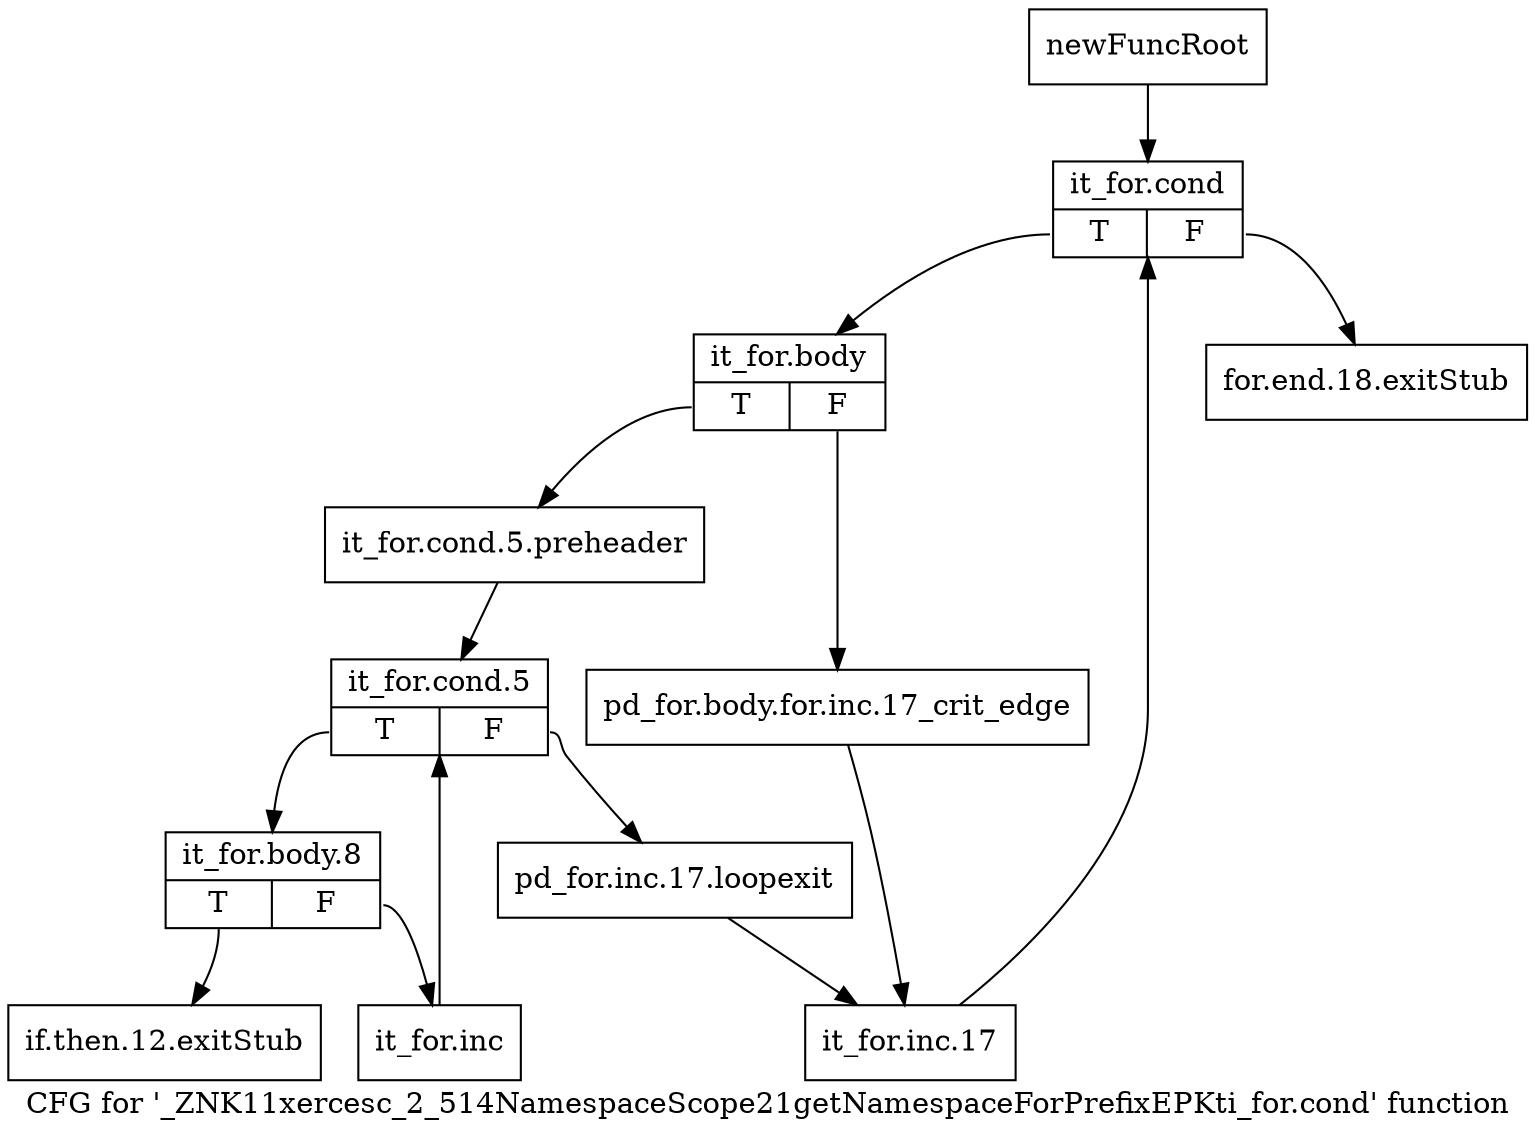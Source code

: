 digraph "CFG for '_ZNK11xercesc_2_514NamespaceScope21getNamespaceForPrefixEPKti_for.cond' function" {
	label="CFG for '_ZNK11xercesc_2_514NamespaceScope21getNamespaceForPrefixEPKti_for.cond' function";

	Node0x98f41c0 [shape=record,label="{newFuncRoot}"];
	Node0x98f41c0 -> Node0x98f42b0;
	Node0x98f4210 [shape=record,label="{for.end.18.exitStub}"];
	Node0x98f4260 [shape=record,label="{if.then.12.exitStub}"];
	Node0x98f42b0 [shape=record,label="{it_for.cond|{<s0>T|<s1>F}}"];
	Node0x98f42b0:s0 -> Node0x98f4300;
	Node0x98f42b0:s1 -> Node0x98f4210;
	Node0x98f4300 [shape=record,label="{it_for.body|{<s0>T|<s1>F}}"];
	Node0x98f4300:s0 -> Node0x98f43a0;
	Node0x98f4300:s1 -> Node0x98f4350;
	Node0x98f4350 [shape=record,label="{pd_for.body.for.inc.17_crit_edge}"];
	Node0x98f4350 -> Node0x98f4490;
	Node0x98f43a0 [shape=record,label="{it_for.cond.5.preheader}"];
	Node0x98f43a0 -> Node0x98f43f0;
	Node0x98f43f0 [shape=record,label="{it_for.cond.5|{<s0>T|<s1>F}}"];
	Node0x98f43f0:s0 -> Node0x98f44e0;
	Node0x98f43f0:s1 -> Node0x98f4440;
	Node0x98f4440 [shape=record,label="{pd_for.inc.17.loopexit}"];
	Node0x98f4440 -> Node0x98f4490;
	Node0x98f4490 [shape=record,label="{it_for.inc.17}"];
	Node0x98f4490 -> Node0x98f42b0;
	Node0x98f44e0 [shape=record,label="{it_for.body.8|{<s0>T|<s1>F}}"];
	Node0x98f44e0:s0 -> Node0x98f4260;
	Node0x98f44e0:s1 -> Node0x98f4530;
	Node0x98f4530 [shape=record,label="{it_for.inc}"];
	Node0x98f4530 -> Node0x98f43f0;
}
